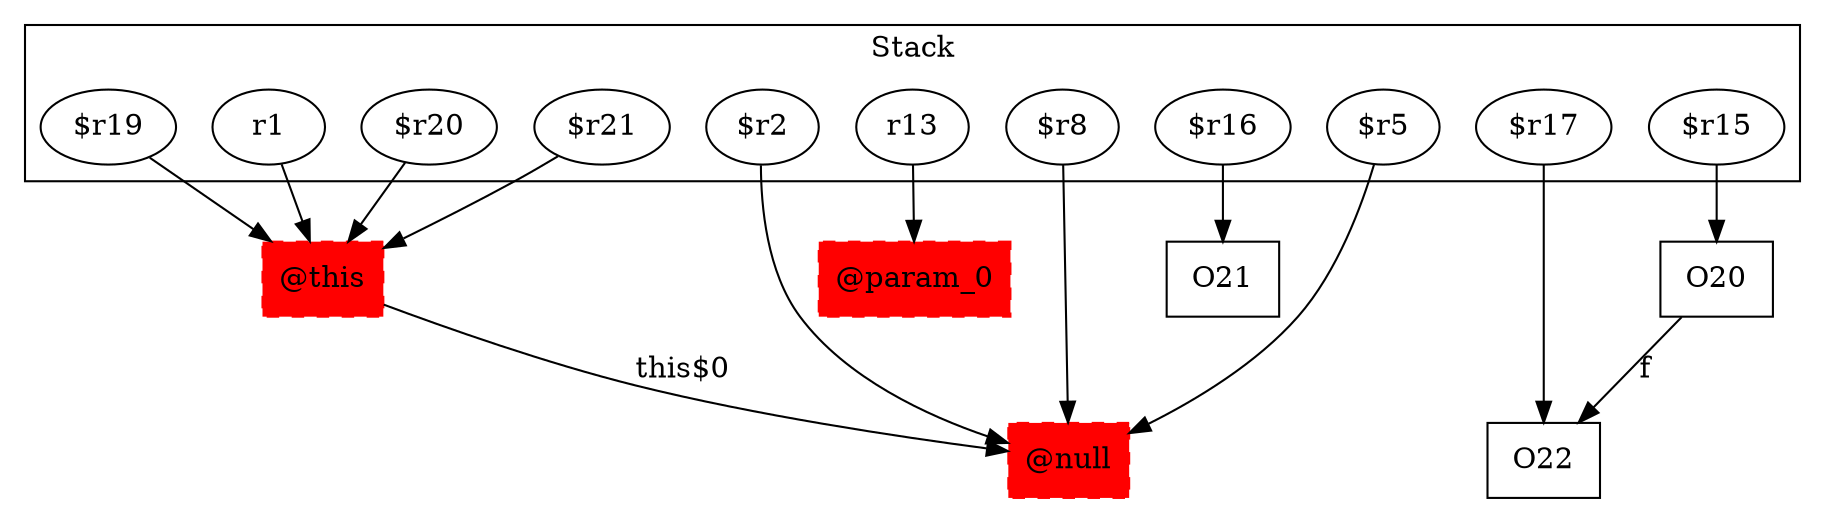 digraph sample {
  rankDir="LR";
  subgraph cluster_0 {
    label="Stack"
    "r1"; "$r20"; "$r2"; "r13"; "$r21"; "$r17"; "$r16"; "$r15"; "$r8"; "$r5"; "$r19"; 
  }
  "r1" -> { "@this"[shape=box]};
  "$r20" -> { "@this"[shape=box]};
  "$r2" -> { "@null"[shape=box]};
  "r13" -> { "@param_0"[shape=box]};
  "$r21" -> { "@this"[shape=box]};
  "$r17" -> { O22[shape=box]};
  "$r16" -> { O21[shape=box]};
  "$r15" -> { O20[shape=box]};
  "$r8" -> { "@null"[shape=box]};
  "$r5" -> { "@null"[shape=box]};
  "$r19" -> { "@this"[shape=box]};
  "@null"[shape=box, style="filled,dashed"];
  "@this" -> "@null"[label="this$0", weight="0.2"]
  "@this"[shape=box, style="filled,dashed"];
  O20 -> O22[label="f", weight="0.2"]
  "@param_0"[shape=box, style="filled,dashed"];
  "@null"[color="red"];
  "@this"[color="red"];
  "@param_0"[color="red"];
}

